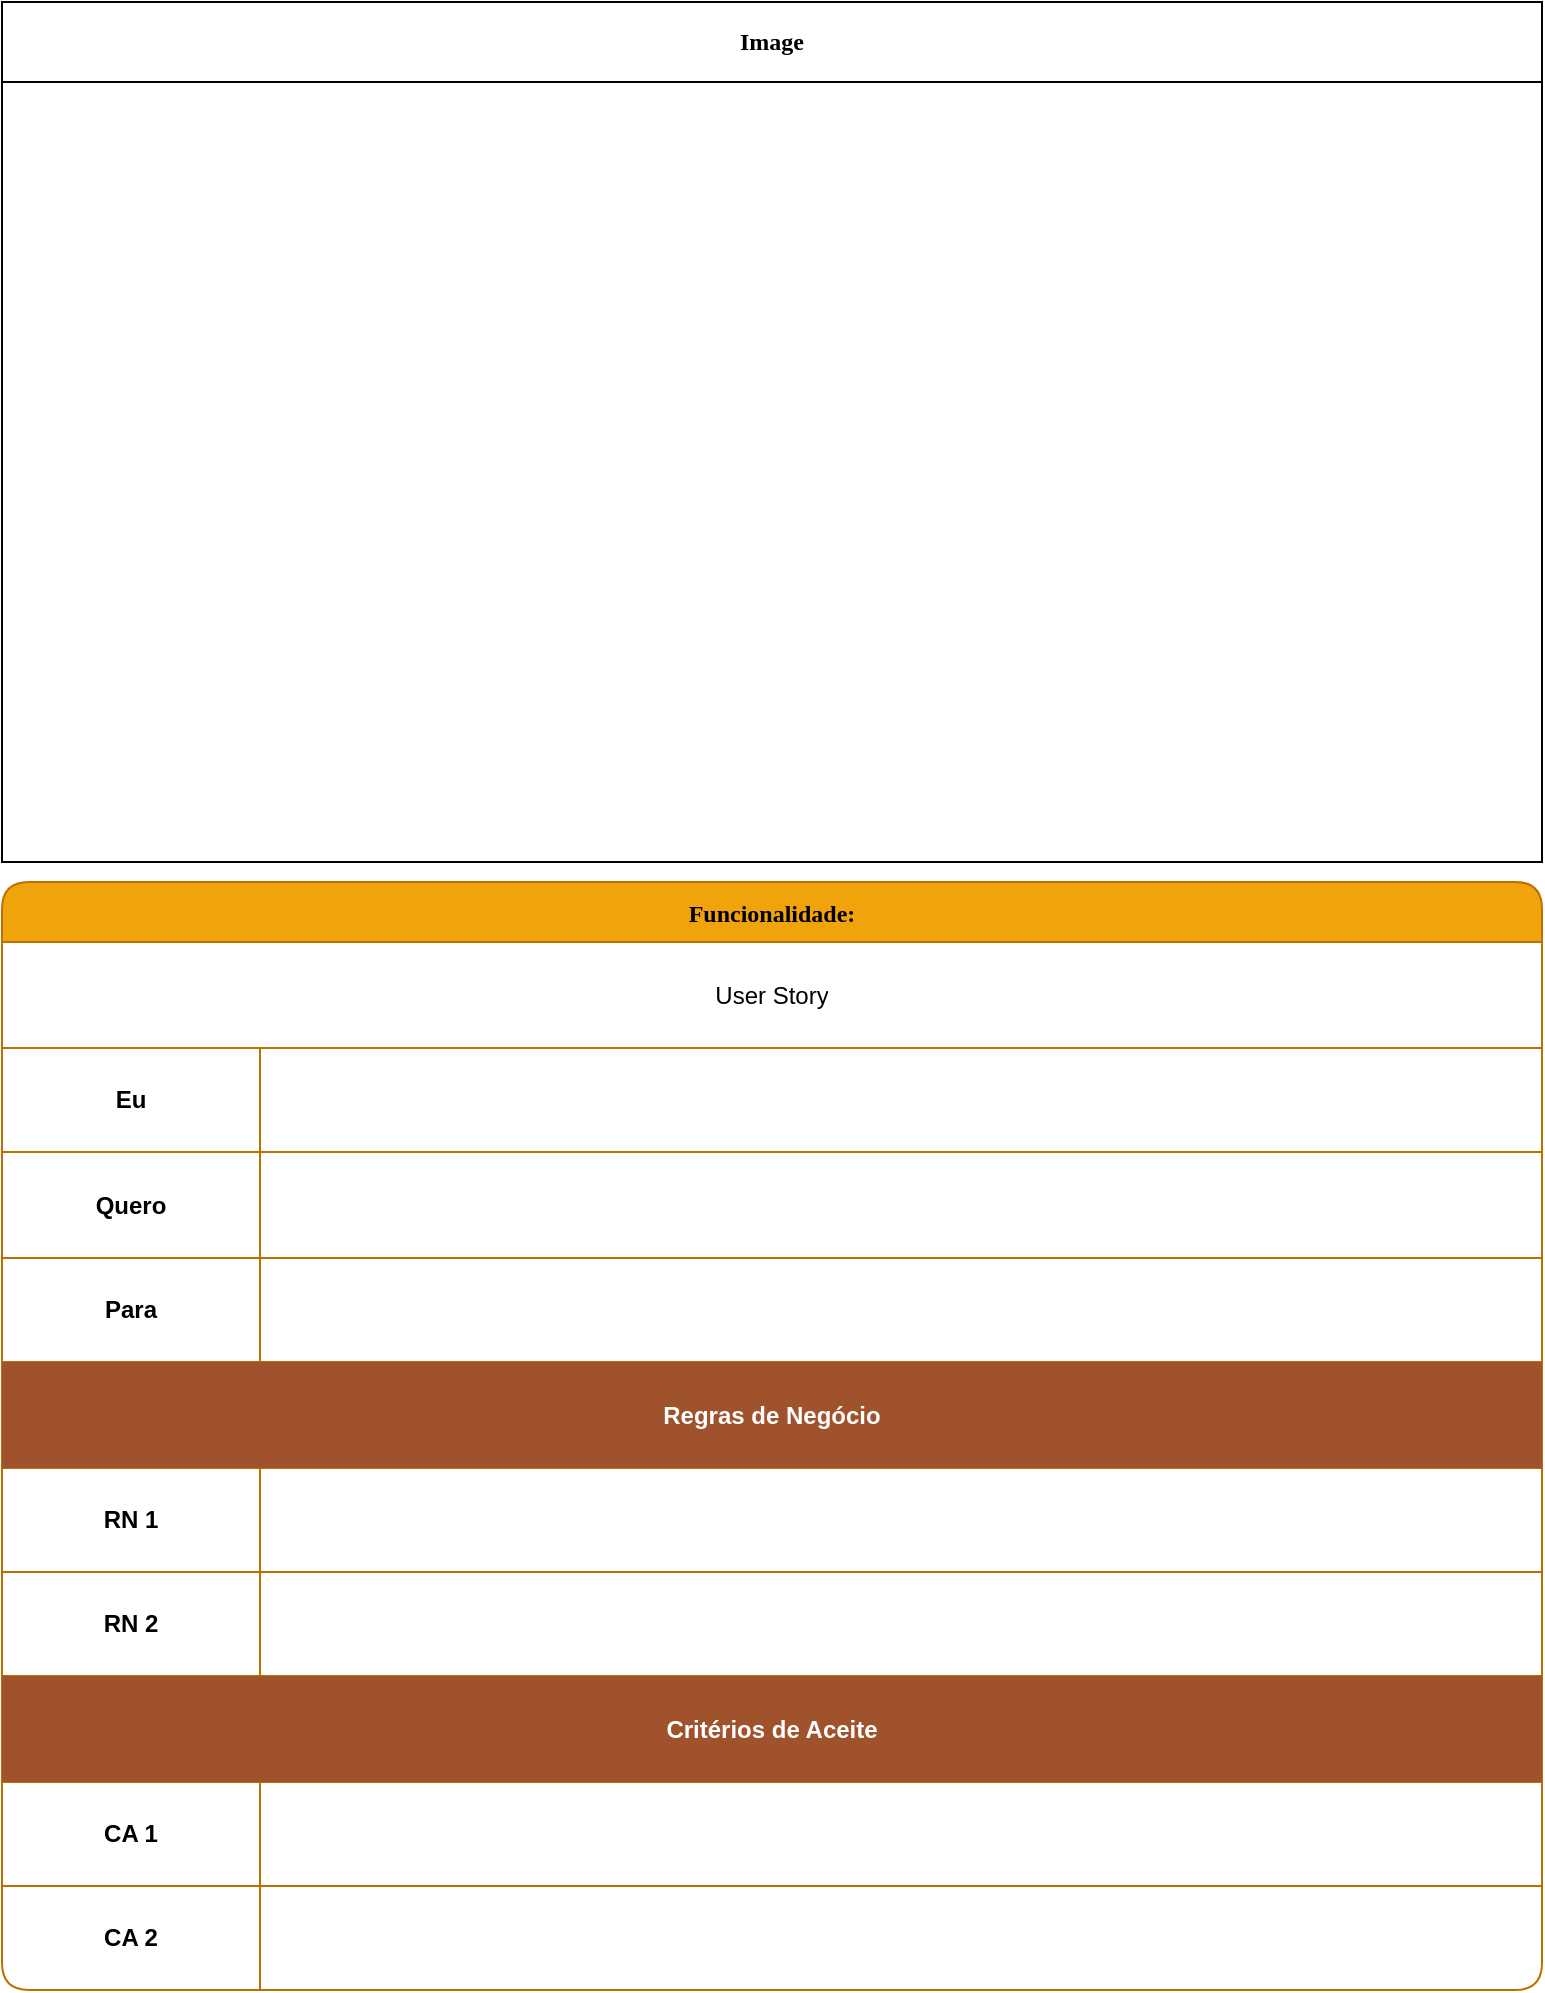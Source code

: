 <mxfile>
    <diagram id="rSng0zxf0VEKp1aGrEp3" name="Page-1">
        <mxGraphModel dx="1066" dy="537" grid="1" gridSize="10" guides="1" tooltips="1" connect="1" arrows="1" fold="1" page="1" pageScale="1" pageWidth="850" pageHeight="1100" math="0" shadow="0">
            <root>
                <mxCell id="0"/>
                <mxCell id="1" parent="0"/>
                <mxCell id="104" value="Funcionalidade:" style="shape=table;startSize=30;container=1;collapsible=0;childLayout=tableLayout;strokeColor=#BD7000;fontFamily=Lucida Console;fontSize=12;fontColor=#000000;fillColor=#f0a30a;swimlaneLine=1;shadow=0;rounded=1;columnLines=1;rowLines=1;fixedRows=0;resizeLast=0;resizeLastRow=0;arcSize=15;swimlaneHead=1;swimlaneBody=1;horizontal=1;top=1;bottom=1;fontStyle=1" vertex="1" parent="1">
                    <mxGeometry x="40" y="470" width="770" height="554" as="geometry"/>
                </mxCell>
                <mxCell id="105" value="" style="shape=tableRow;horizontal=0;startSize=0;swimlaneHead=0;swimlaneBody=0;top=0;left=0;bottom=0;right=0;collapsible=0;dropTarget=0;fillColor=none;points=[[0,0.5],[1,0.5]];portConstraint=eastwest;strokeColor=default;fontFamily=Helvetica;fontSize=12;fontColor=default;" vertex="1" parent="104">
                    <mxGeometry y="30" width="770" height="53" as="geometry"/>
                </mxCell>
                <mxCell id="106" value="User Story" style="shape=partialRectangle;html=1;whiteSpace=wrap;connectable=0;overflow=hidden;fillColor=none;top=0;left=0;bottom=0;right=0;pointerEvents=1;strokeColor=default;fontFamily=Helvetica;fontSize=12;fontColor=default;startSize=40;rowspan=1;colspan=2;" vertex="1" parent="105">
                    <mxGeometry width="770" height="53" as="geometry">
                        <mxRectangle width="129" height="53" as="alternateBounds"/>
                    </mxGeometry>
                </mxCell>
                <mxCell id="107" value="" style="shape=partialRectangle;html=1;whiteSpace=wrap;connectable=0;overflow=hidden;fillColor=none;top=0;left=0;bottom=0;right=0;pointerEvents=1;strokeColor=default;fontFamily=Helvetica;fontSize=12;fontColor=default;startSize=40;" vertex="1" visible="0" parent="105">
                    <mxGeometry x="129" width="641" height="53" as="geometry">
                        <mxRectangle width="641" height="53" as="alternateBounds"/>
                    </mxGeometry>
                </mxCell>
                <mxCell id="108" value="" style="shape=tableRow;horizontal=0;startSize=0;swimlaneHead=0;swimlaneBody=0;top=0;left=0;bottom=0;right=0;collapsible=0;dropTarget=0;fillColor=none;points=[[0,0.5],[1,0.5]];portConstraint=eastwest;strokeColor=default;fontFamily=Helvetica;fontSize=12;fontColor=default;" vertex="1" parent="104">
                    <mxGeometry y="83" width="770" height="52" as="geometry"/>
                </mxCell>
                <mxCell id="109" value="Eu" style="shape=partialRectangle;html=1;whiteSpace=wrap;connectable=0;overflow=hidden;fillColor=none;top=0;left=0;bottom=0;right=0;pointerEvents=1;strokeColor=default;fontFamily=Helvetica;fontSize=12;fontColor=default;startSize=40;fontStyle=1" vertex="1" parent="108">
                    <mxGeometry width="129" height="52" as="geometry">
                        <mxRectangle width="129" height="52" as="alternateBounds"/>
                    </mxGeometry>
                </mxCell>
                <mxCell id="110" value="" style="shape=partialRectangle;html=1;whiteSpace=wrap;connectable=0;overflow=hidden;fillColor=none;top=0;left=0;bottom=0;right=0;pointerEvents=1;strokeColor=default;fontFamily=Helvetica;fontSize=12;fontColor=default;startSize=40;" vertex="1" parent="108">
                    <mxGeometry x="129" width="641" height="52" as="geometry">
                        <mxRectangle width="641" height="52" as="alternateBounds"/>
                    </mxGeometry>
                </mxCell>
                <mxCell id="111" value="" style="shape=tableRow;horizontal=0;startSize=0;swimlaneHead=0;swimlaneBody=0;top=0;left=0;bottom=0;right=0;collapsible=0;dropTarget=0;fillColor=none;points=[[0,0.5],[1,0.5]];portConstraint=eastwest;strokeColor=default;fontFamily=Helvetica;fontSize=12;fontColor=default;" vertex="1" parent="104">
                    <mxGeometry y="135" width="770" height="53" as="geometry"/>
                </mxCell>
                <mxCell id="112" value="Quero" style="shape=partialRectangle;html=1;whiteSpace=wrap;connectable=0;overflow=hidden;fillColor=none;top=0;left=0;bottom=0;right=0;pointerEvents=1;strokeColor=default;fontFamily=Helvetica;fontSize=12;fontColor=default;startSize=40;fontStyle=1" vertex="1" parent="111">
                    <mxGeometry width="129" height="53" as="geometry">
                        <mxRectangle width="129" height="53" as="alternateBounds"/>
                    </mxGeometry>
                </mxCell>
                <mxCell id="113" value="" style="shape=partialRectangle;html=1;whiteSpace=wrap;connectable=0;overflow=hidden;fillColor=none;top=0;left=0;bottom=0;right=0;pointerEvents=1;strokeColor=default;fontFamily=Helvetica;fontSize=12;fontColor=default;startSize=40;" vertex="1" parent="111">
                    <mxGeometry x="129" width="641" height="53" as="geometry">
                        <mxRectangle width="641" height="53" as="alternateBounds"/>
                    </mxGeometry>
                </mxCell>
                <mxCell id="126" style="shape=tableRow;horizontal=0;startSize=0;swimlaneHead=0;swimlaneBody=0;top=0;left=0;bottom=0;right=0;collapsible=0;dropTarget=0;fillColor=none;points=[[0,0.5],[1,0.5]];portConstraint=eastwest;strokeColor=default;fontFamily=Helvetica;fontSize=12;fontColor=default;" vertex="1" parent="104">
                    <mxGeometry y="188" width="770" height="52" as="geometry"/>
                </mxCell>
                <mxCell id="127" value="Para" style="shape=partialRectangle;html=1;whiteSpace=wrap;connectable=0;overflow=hidden;fillColor=none;top=0;left=0;bottom=0;right=0;pointerEvents=1;strokeColor=default;fontFamily=Helvetica;fontSize=12;fontColor=default;startSize=40;fontStyle=1" vertex="1" parent="126">
                    <mxGeometry width="129" height="52" as="geometry">
                        <mxRectangle width="129" height="52" as="alternateBounds"/>
                    </mxGeometry>
                </mxCell>
                <mxCell id="128" style="shape=partialRectangle;html=1;whiteSpace=wrap;connectable=0;overflow=hidden;fillColor=none;top=0;left=0;bottom=0;right=0;pointerEvents=1;strokeColor=default;fontFamily=Helvetica;fontSize=12;fontColor=default;startSize=40;" vertex="1" parent="126">
                    <mxGeometry x="129" width="641" height="52" as="geometry">
                        <mxRectangle width="641" height="52" as="alternateBounds"/>
                    </mxGeometry>
                </mxCell>
                <mxCell id="117" style="shape=tableRow;horizontal=0;startSize=0;swimlaneHead=0;swimlaneBody=0;top=0;left=0;bottom=0;right=0;collapsible=0;dropTarget=0;fillColor=none;points=[[0,0.5],[1,0.5]];portConstraint=eastwest;strokeColor=default;fontFamily=Helvetica;fontSize=12;fontColor=default;" vertex="1" parent="104">
                    <mxGeometry y="240" width="770" height="53" as="geometry"/>
                </mxCell>
                <mxCell id="118" value="Regras de Negócio" style="shape=partialRectangle;html=1;whiteSpace=wrap;connectable=0;overflow=hidden;fillColor=#a0522d;top=0;left=0;bottom=0;right=0;pointerEvents=1;strokeColor=#6D1F00;fontFamily=Helvetica;fontSize=12;fontColor=#ffffff;startSize=40;rowspan=1;colspan=2;fontStyle=1" vertex="1" parent="117">
                    <mxGeometry width="770" height="53" as="geometry">
                        <mxRectangle width="129" height="53" as="alternateBounds"/>
                    </mxGeometry>
                </mxCell>
                <mxCell id="119" style="shape=partialRectangle;html=1;whiteSpace=wrap;connectable=0;overflow=hidden;fillColor=none;top=0;left=0;bottom=0;right=0;pointerEvents=1;strokeColor=default;fontFamily=Helvetica;fontSize=12;fontColor=default;startSize=40;" vertex="1" visible="0" parent="117">
                    <mxGeometry x="129" width="641" height="53" as="geometry">
                        <mxRectangle width="641" height="53" as="alternateBounds"/>
                    </mxGeometry>
                </mxCell>
                <mxCell id="114" style="shape=tableRow;horizontal=0;startSize=0;swimlaneHead=0;swimlaneBody=0;top=0;left=0;bottom=0;right=0;collapsible=0;dropTarget=0;fillColor=none;points=[[0,0.5],[1,0.5]];portConstraint=eastwest;strokeColor=default;fontFamily=Helvetica;fontSize=12;fontColor=default;" vertex="1" parent="104">
                    <mxGeometry y="293" width="770" height="52" as="geometry"/>
                </mxCell>
                <mxCell id="115" value="RN 1" style="shape=partialRectangle;html=1;whiteSpace=wrap;connectable=0;overflow=hidden;fillColor=none;top=0;left=0;bottom=0;right=0;pointerEvents=1;strokeColor=default;fontFamily=Helvetica;fontSize=12;fontColor=default;startSize=40;fontStyle=1" vertex="1" parent="114">
                    <mxGeometry width="129" height="52" as="geometry">
                        <mxRectangle width="129" height="52" as="alternateBounds"/>
                    </mxGeometry>
                </mxCell>
                <mxCell id="116" style="shape=partialRectangle;html=1;whiteSpace=wrap;connectable=0;overflow=hidden;fillColor=none;top=0;left=0;bottom=0;right=0;pointerEvents=1;strokeColor=default;fontFamily=Helvetica;fontSize=12;fontColor=default;startSize=40;" vertex="1" parent="114">
                    <mxGeometry x="129" width="641" height="52" as="geometry">
                        <mxRectangle width="641" height="52" as="alternateBounds"/>
                    </mxGeometry>
                </mxCell>
                <mxCell id="133" style="shape=tableRow;horizontal=0;startSize=0;swimlaneHead=0;swimlaneBody=0;top=0;left=0;bottom=0;right=0;collapsible=0;dropTarget=0;fillColor=none;points=[[0,0.5],[1,0.5]];portConstraint=eastwest;strokeColor=default;fontFamily=Helvetica;fontSize=12;fontColor=default;" vertex="1" parent="104">
                    <mxGeometry y="345" width="770" height="52" as="geometry"/>
                </mxCell>
                <mxCell id="134" value="RN 2" style="shape=partialRectangle;html=1;whiteSpace=wrap;connectable=0;overflow=hidden;fillColor=none;top=0;left=0;bottom=0;right=0;pointerEvents=1;strokeColor=default;fontFamily=Helvetica;fontSize=12;fontColor=default;startSize=40;fontStyle=1" vertex="1" parent="133">
                    <mxGeometry width="129" height="52" as="geometry">
                        <mxRectangle width="129" height="52" as="alternateBounds"/>
                    </mxGeometry>
                </mxCell>
                <mxCell id="135" style="shape=partialRectangle;html=1;whiteSpace=wrap;connectable=0;overflow=hidden;fillColor=none;top=0;left=0;bottom=0;right=0;pointerEvents=1;strokeColor=default;fontFamily=Helvetica;fontSize=12;fontColor=default;startSize=40;" vertex="1" parent="133">
                    <mxGeometry x="129" width="641" height="52" as="geometry">
                        <mxRectangle width="641" height="52" as="alternateBounds"/>
                    </mxGeometry>
                </mxCell>
                <mxCell id="120" style="shape=tableRow;horizontal=0;startSize=0;swimlaneHead=0;swimlaneBody=0;top=0;left=0;bottom=0;right=0;collapsible=0;dropTarget=0;fillColor=none;points=[[0,0.5],[1,0.5]];portConstraint=eastwest;strokeColor=default;fontFamily=Helvetica;fontSize=12;fontColor=default;" vertex="1" parent="104">
                    <mxGeometry y="397" width="770" height="53" as="geometry"/>
                </mxCell>
                <mxCell id="121" value="Critérios de Aceite" style="shape=partialRectangle;html=1;whiteSpace=wrap;connectable=0;overflow=hidden;fillColor=#a0522d;top=0;left=0;bottom=0;right=0;pointerEvents=1;strokeColor=#6D1F00;fontFamily=Helvetica;fontSize=12;fontColor=#ffffff;startSize=40;rowspan=1;colspan=2;fontStyle=1" vertex="1" parent="120">
                    <mxGeometry width="770" height="53" as="geometry">
                        <mxRectangle width="129" height="53" as="alternateBounds"/>
                    </mxGeometry>
                </mxCell>
                <mxCell id="122" style="shape=partialRectangle;html=1;whiteSpace=wrap;connectable=0;overflow=hidden;fillColor=none;top=0;left=0;bottom=0;right=0;pointerEvents=1;strokeColor=default;fontFamily=Helvetica;fontSize=12;fontColor=default;startSize=40;" vertex="1" visible="0" parent="120">
                    <mxGeometry x="129" width="641" height="53" as="geometry">
                        <mxRectangle width="641" height="53" as="alternateBounds"/>
                    </mxGeometry>
                </mxCell>
                <mxCell id="123" style="shape=tableRow;horizontal=0;startSize=0;swimlaneHead=0;swimlaneBody=0;top=0;left=0;bottom=0;right=0;collapsible=0;dropTarget=0;fillColor=none;points=[[0,0.5],[1,0.5]];portConstraint=eastwest;strokeColor=default;fontFamily=Helvetica;fontSize=12;fontColor=default;" vertex="1" parent="104">
                    <mxGeometry y="450" width="770" height="52" as="geometry"/>
                </mxCell>
                <mxCell id="124" value="CA 1" style="shape=partialRectangle;html=1;whiteSpace=wrap;connectable=0;overflow=hidden;fillColor=none;top=0;left=0;bottom=0;right=0;pointerEvents=1;strokeColor=default;fontFamily=Helvetica;fontSize=12;fontColor=default;startSize=40;fontStyle=1" vertex="1" parent="123">
                    <mxGeometry width="129" height="52" as="geometry">
                        <mxRectangle width="129" height="52" as="alternateBounds"/>
                    </mxGeometry>
                </mxCell>
                <mxCell id="125" style="shape=partialRectangle;html=1;whiteSpace=wrap;connectable=0;overflow=hidden;fillColor=none;top=0;left=0;bottom=0;right=0;pointerEvents=1;strokeColor=default;fontFamily=Helvetica;fontSize=12;fontColor=default;startSize=40;" vertex="1" parent="123">
                    <mxGeometry x="129" width="641" height="52" as="geometry">
                        <mxRectangle width="641" height="52" as="alternateBounds"/>
                    </mxGeometry>
                </mxCell>
                <mxCell id="136" style="shape=tableRow;horizontal=0;startSize=0;swimlaneHead=0;swimlaneBody=0;top=0;left=0;bottom=0;right=0;collapsible=0;dropTarget=0;fillColor=none;points=[[0,0.5],[1,0.5]];portConstraint=eastwest;strokeColor=default;fontFamily=Helvetica;fontSize=12;fontColor=default;" vertex="1" parent="104">
                    <mxGeometry y="502" width="770" height="52" as="geometry"/>
                </mxCell>
                <mxCell id="137" value="CA 2" style="shape=partialRectangle;html=1;whiteSpace=wrap;connectable=0;overflow=hidden;fillColor=none;top=0;left=0;bottom=0;right=0;pointerEvents=1;strokeColor=default;fontFamily=Helvetica;fontSize=12;fontColor=default;startSize=40;fontStyle=1" vertex="1" parent="136">
                    <mxGeometry width="129" height="52" as="geometry">
                        <mxRectangle width="129" height="52" as="alternateBounds"/>
                    </mxGeometry>
                </mxCell>
                <mxCell id="138" style="shape=partialRectangle;html=1;whiteSpace=wrap;connectable=0;overflow=hidden;fillColor=none;top=0;left=0;bottom=0;right=0;pointerEvents=1;strokeColor=default;fontFamily=Helvetica;fontSize=12;fontColor=default;startSize=40;" vertex="1" parent="136">
                    <mxGeometry x="129" width="641" height="52" as="geometry">
                        <mxRectangle width="641" height="52" as="alternateBounds"/>
                    </mxGeometry>
                </mxCell>
                <mxCell id="139" value="Image" style="swimlane;whiteSpace=wrap;html=1;strokeColor=default;fontFamily=Lucida Console;fontSize=12;fontColor=default;startSize=40;fillColor=none;" vertex="1" parent="1">
                    <mxGeometry x="40" y="30" width="770" height="430" as="geometry"/>
                </mxCell>
            </root>
        </mxGraphModel>
    </diagram>
</mxfile>